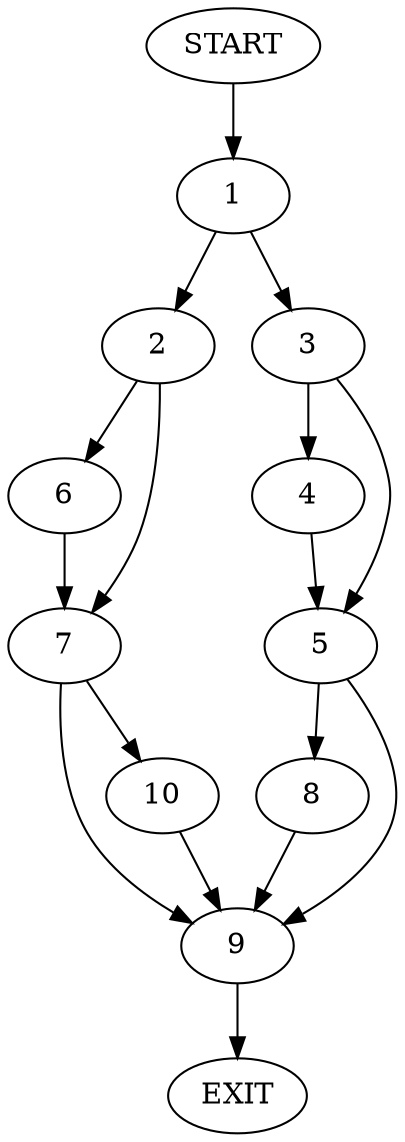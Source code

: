 digraph {
0 [label="START"]
11 [label="EXIT"]
0 -> 1
1 -> 2
1 -> 3
3 -> 4
3 -> 5
2 -> 6
2 -> 7
4 -> 5
5 -> 8
5 -> 9
8 -> 9
9 -> 11
7 -> 10
7 -> 9
6 -> 7
10 -> 9
}
